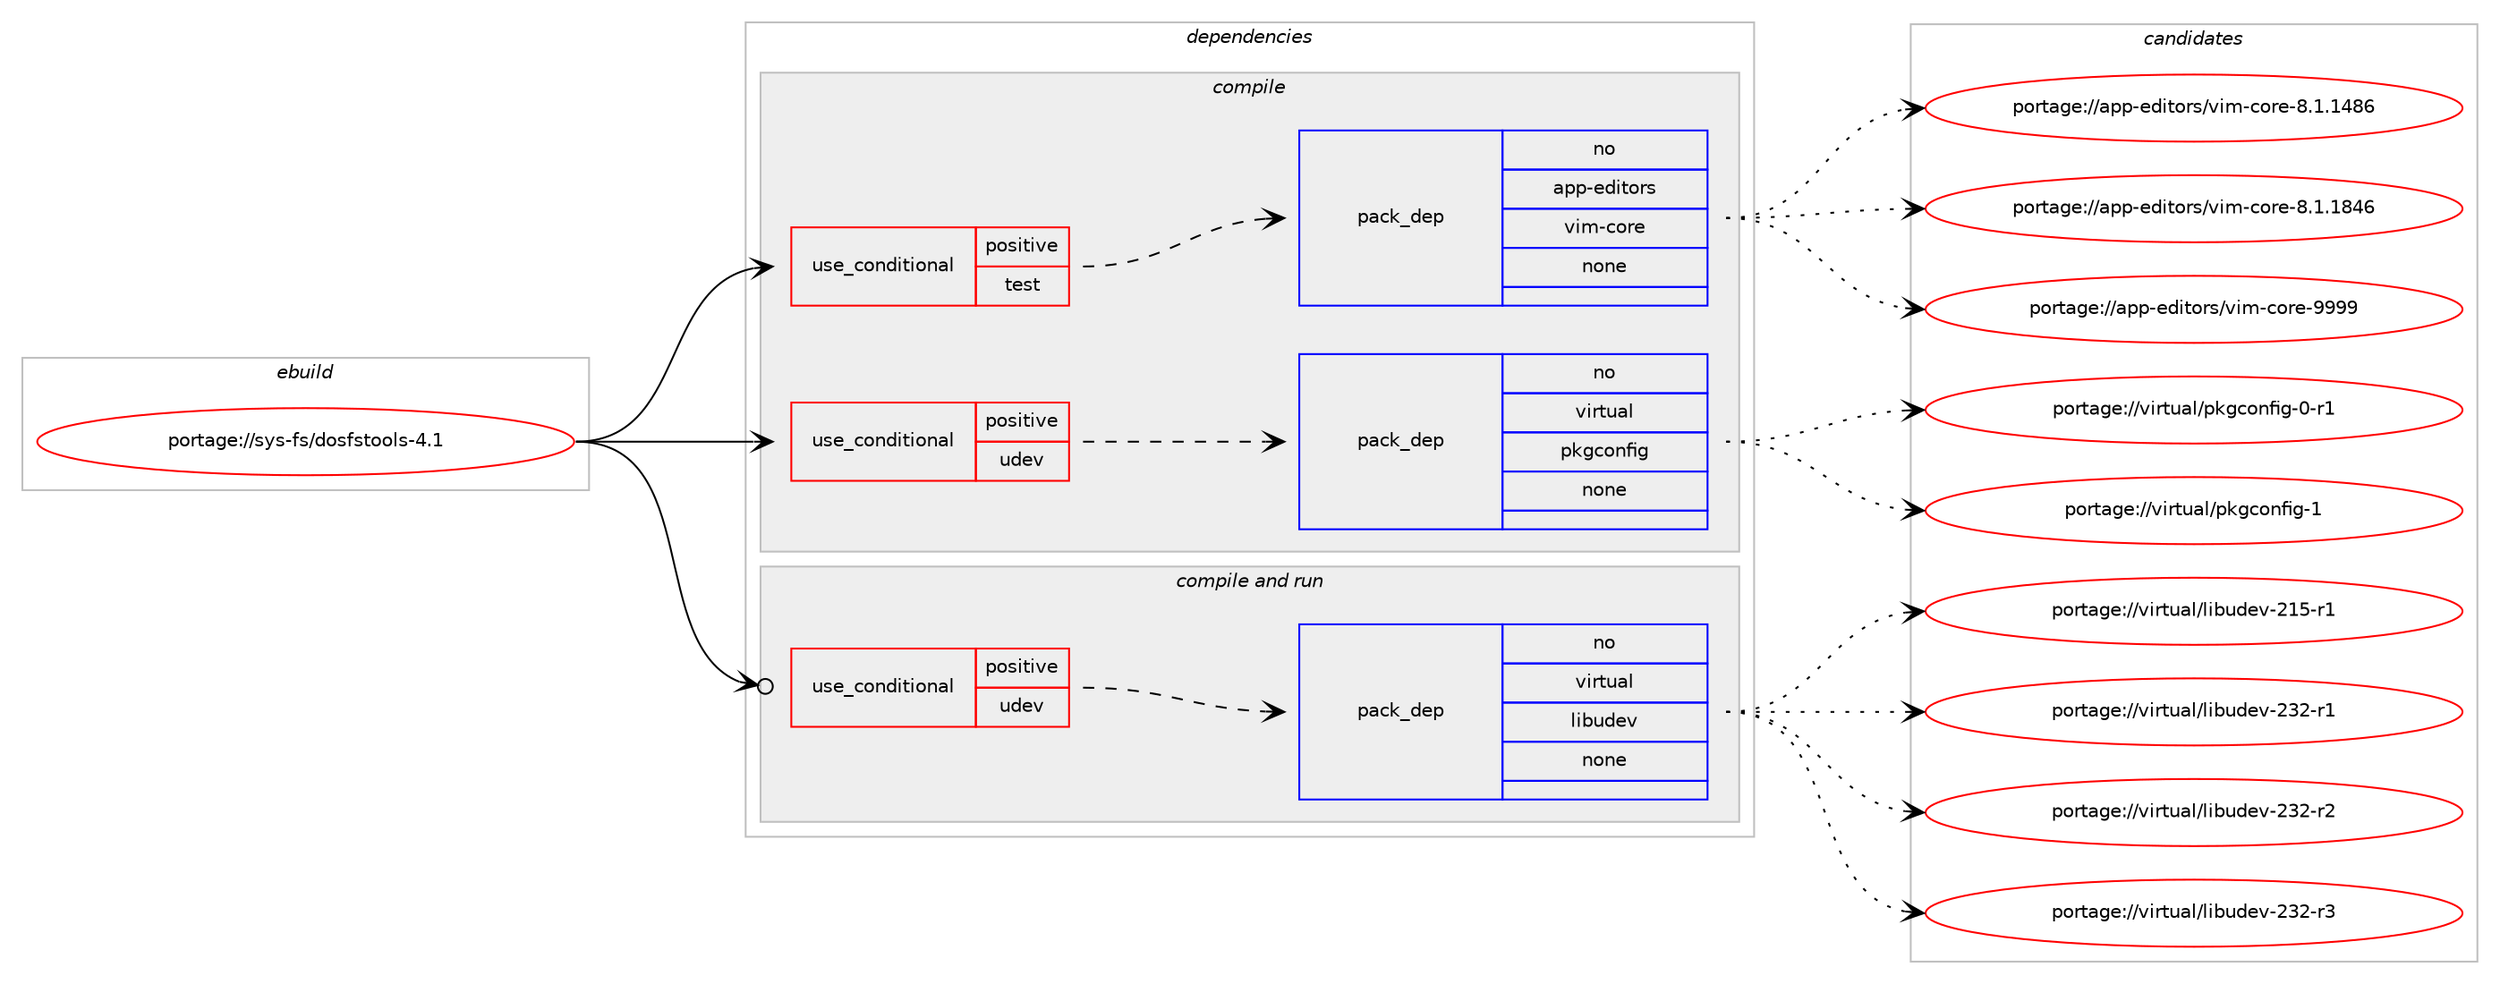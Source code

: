 digraph prolog {

# *************
# Graph options
# *************

newrank=true;
concentrate=true;
compound=true;
graph [rankdir=LR,fontname=Helvetica,fontsize=10,ranksep=1.5];#, ranksep=2.5, nodesep=0.2];
edge  [arrowhead=vee];
node  [fontname=Helvetica,fontsize=10];

# **********
# The ebuild
# **********

subgraph cluster_leftcol {
color=gray;
rank=same;
label=<<i>ebuild</i>>;
id [label="portage://sys-fs/dosfstools-4.1", color=red, width=4, href="../sys-fs/dosfstools-4.1.svg"];
}

# ****************
# The dependencies
# ****************

subgraph cluster_midcol {
color=gray;
label=<<i>dependencies</i>>;
subgraph cluster_compile {
fillcolor="#eeeeee";
style=filled;
label=<<i>compile</i>>;
subgraph cond102929 {
dependency425165 [label=<<TABLE BORDER="0" CELLBORDER="1" CELLSPACING="0" CELLPADDING="4"><TR><TD ROWSPAN="3" CELLPADDING="10">use_conditional</TD></TR><TR><TD>positive</TD></TR><TR><TD>test</TD></TR></TABLE>>, shape=none, color=red];
subgraph pack315119 {
dependency425166 [label=<<TABLE BORDER="0" CELLBORDER="1" CELLSPACING="0" CELLPADDING="4" WIDTH="220"><TR><TD ROWSPAN="6" CELLPADDING="30">pack_dep</TD></TR><TR><TD WIDTH="110">no</TD></TR><TR><TD>app-editors</TD></TR><TR><TD>vim-core</TD></TR><TR><TD>none</TD></TR><TR><TD></TD></TR></TABLE>>, shape=none, color=blue];
}
dependency425165:e -> dependency425166:w [weight=20,style="dashed",arrowhead="vee"];
}
id:e -> dependency425165:w [weight=20,style="solid",arrowhead="vee"];
subgraph cond102930 {
dependency425167 [label=<<TABLE BORDER="0" CELLBORDER="1" CELLSPACING="0" CELLPADDING="4"><TR><TD ROWSPAN="3" CELLPADDING="10">use_conditional</TD></TR><TR><TD>positive</TD></TR><TR><TD>udev</TD></TR></TABLE>>, shape=none, color=red];
subgraph pack315120 {
dependency425168 [label=<<TABLE BORDER="0" CELLBORDER="1" CELLSPACING="0" CELLPADDING="4" WIDTH="220"><TR><TD ROWSPAN="6" CELLPADDING="30">pack_dep</TD></TR><TR><TD WIDTH="110">no</TD></TR><TR><TD>virtual</TD></TR><TR><TD>pkgconfig</TD></TR><TR><TD>none</TD></TR><TR><TD></TD></TR></TABLE>>, shape=none, color=blue];
}
dependency425167:e -> dependency425168:w [weight=20,style="dashed",arrowhead="vee"];
}
id:e -> dependency425167:w [weight=20,style="solid",arrowhead="vee"];
}
subgraph cluster_compileandrun {
fillcolor="#eeeeee";
style=filled;
label=<<i>compile and run</i>>;
subgraph cond102931 {
dependency425169 [label=<<TABLE BORDER="0" CELLBORDER="1" CELLSPACING="0" CELLPADDING="4"><TR><TD ROWSPAN="3" CELLPADDING="10">use_conditional</TD></TR><TR><TD>positive</TD></TR><TR><TD>udev</TD></TR></TABLE>>, shape=none, color=red];
subgraph pack315121 {
dependency425170 [label=<<TABLE BORDER="0" CELLBORDER="1" CELLSPACING="0" CELLPADDING="4" WIDTH="220"><TR><TD ROWSPAN="6" CELLPADDING="30">pack_dep</TD></TR><TR><TD WIDTH="110">no</TD></TR><TR><TD>virtual</TD></TR><TR><TD>libudev</TD></TR><TR><TD>none</TD></TR><TR><TD></TD></TR></TABLE>>, shape=none, color=blue];
}
dependency425169:e -> dependency425170:w [weight=20,style="dashed",arrowhead="vee"];
}
id:e -> dependency425169:w [weight=20,style="solid",arrowhead="odotvee"];
}
subgraph cluster_run {
fillcolor="#eeeeee";
style=filled;
label=<<i>run</i>>;
}
}

# **************
# The candidates
# **************

subgraph cluster_choices {
rank=same;
color=gray;
label=<<i>candidates</i>>;

subgraph choice315119 {
color=black;
nodesep=1;
choiceportage9711211245101100105116111114115471181051094599111114101455646494649525654 [label="portage://app-editors/vim-core-8.1.1486", color=red, width=4,href="../app-editors/vim-core-8.1.1486.svg"];
choiceportage9711211245101100105116111114115471181051094599111114101455646494649565254 [label="portage://app-editors/vim-core-8.1.1846", color=red, width=4,href="../app-editors/vim-core-8.1.1846.svg"];
choiceportage97112112451011001051161111141154711810510945991111141014557575757 [label="portage://app-editors/vim-core-9999", color=red, width=4,href="../app-editors/vim-core-9999.svg"];
dependency425166:e -> choiceportage9711211245101100105116111114115471181051094599111114101455646494649525654:w [style=dotted,weight="100"];
dependency425166:e -> choiceportage9711211245101100105116111114115471181051094599111114101455646494649565254:w [style=dotted,weight="100"];
dependency425166:e -> choiceportage97112112451011001051161111141154711810510945991111141014557575757:w [style=dotted,weight="100"];
}
subgraph choice315120 {
color=black;
nodesep=1;
choiceportage11810511411611797108471121071039911111010210510345484511449 [label="portage://virtual/pkgconfig-0-r1", color=red, width=4,href="../virtual/pkgconfig-0-r1.svg"];
choiceportage1181051141161179710847112107103991111101021051034549 [label="portage://virtual/pkgconfig-1", color=red, width=4,href="../virtual/pkgconfig-1.svg"];
dependency425168:e -> choiceportage11810511411611797108471121071039911111010210510345484511449:w [style=dotted,weight="100"];
dependency425168:e -> choiceportage1181051141161179710847112107103991111101021051034549:w [style=dotted,weight="100"];
}
subgraph choice315121 {
color=black;
nodesep=1;
choiceportage118105114116117971084710810598117100101118455049534511449 [label="portage://virtual/libudev-215-r1", color=red, width=4,href="../virtual/libudev-215-r1.svg"];
choiceportage118105114116117971084710810598117100101118455051504511449 [label="portage://virtual/libudev-232-r1", color=red, width=4,href="../virtual/libudev-232-r1.svg"];
choiceportage118105114116117971084710810598117100101118455051504511450 [label="portage://virtual/libudev-232-r2", color=red, width=4,href="../virtual/libudev-232-r2.svg"];
choiceportage118105114116117971084710810598117100101118455051504511451 [label="portage://virtual/libudev-232-r3", color=red, width=4,href="../virtual/libudev-232-r3.svg"];
dependency425170:e -> choiceportage118105114116117971084710810598117100101118455049534511449:w [style=dotted,weight="100"];
dependency425170:e -> choiceportage118105114116117971084710810598117100101118455051504511449:w [style=dotted,weight="100"];
dependency425170:e -> choiceportage118105114116117971084710810598117100101118455051504511450:w [style=dotted,weight="100"];
dependency425170:e -> choiceportage118105114116117971084710810598117100101118455051504511451:w [style=dotted,weight="100"];
}
}

}
